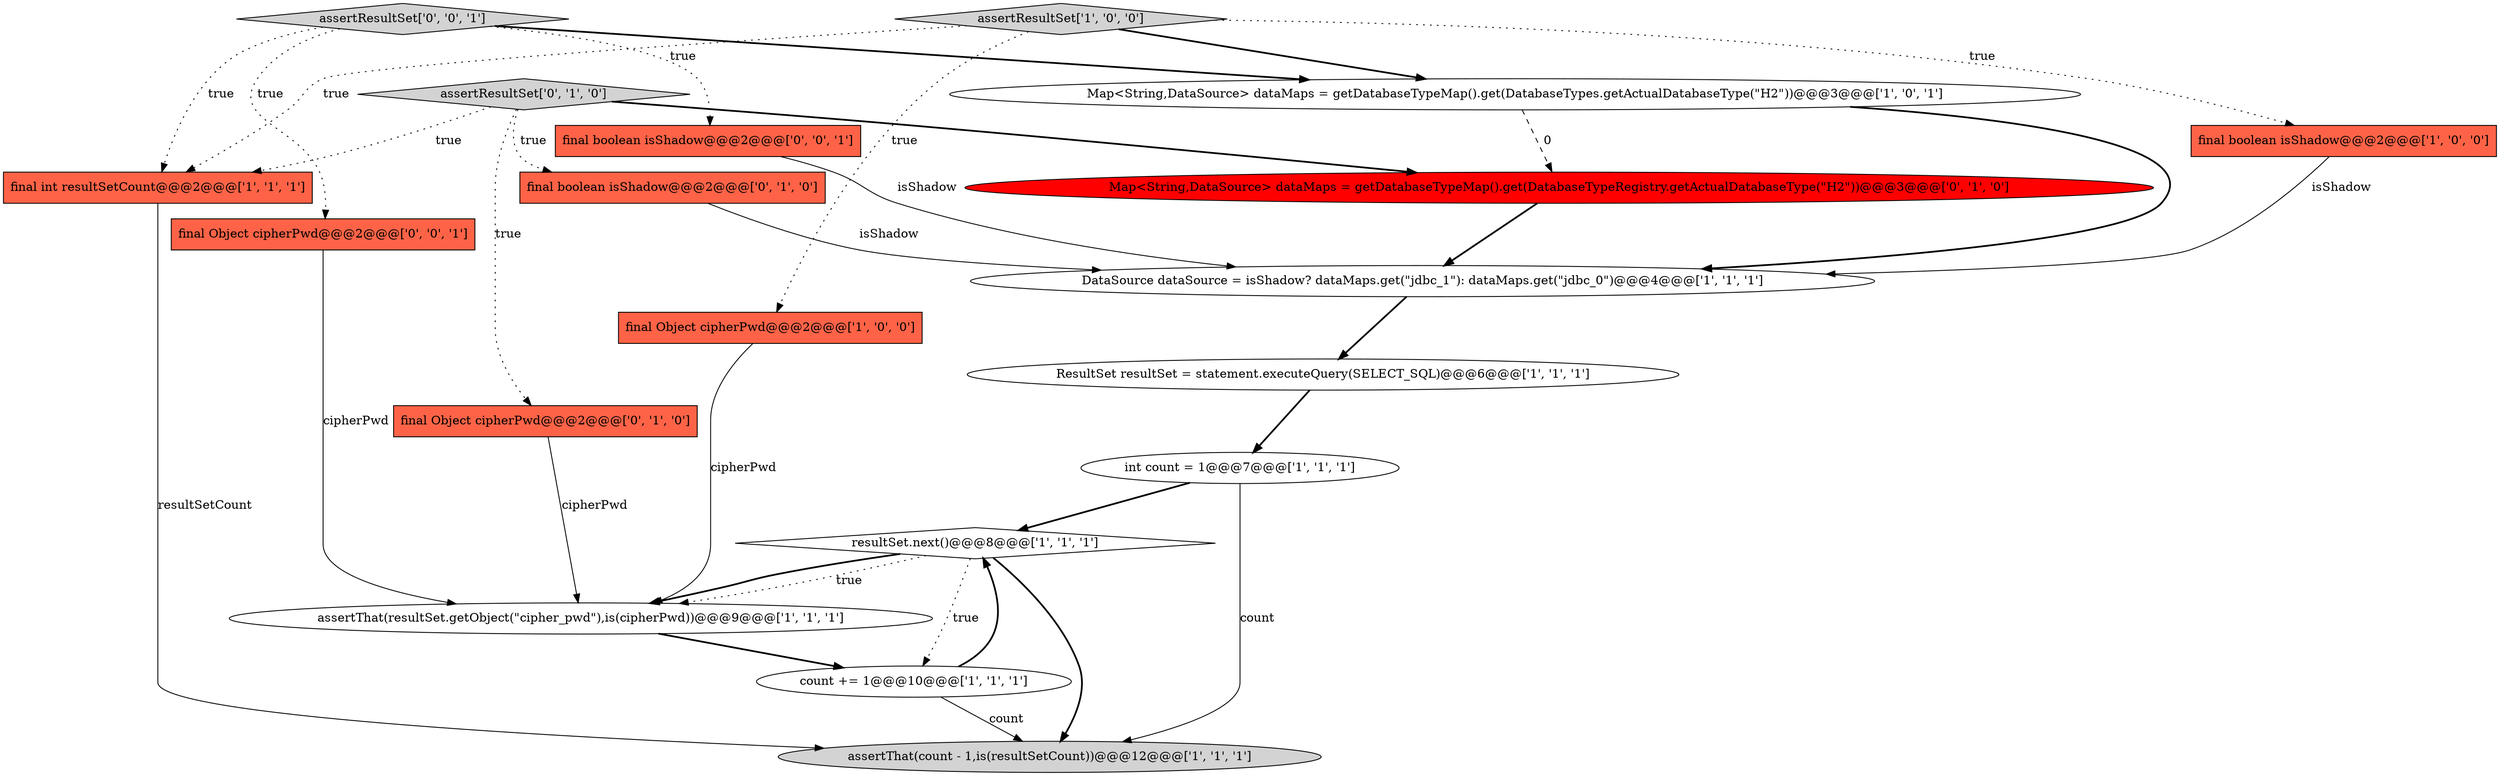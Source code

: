 digraph {
8 [style = filled, label = "assertResultSet['1', '0', '0']", fillcolor = lightgray, shape = diamond image = "AAA0AAABBB1BBB"];
10 [style = filled, label = "final int resultSetCount@@@2@@@['1', '1', '1']", fillcolor = tomato, shape = box image = "AAA0AAABBB1BBB"];
12 [style = filled, label = "final boolean isShadow@@@2@@@['0', '1', '0']", fillcolor = tomato, shape = box image = "AAA0AAABBB2BBB"];
9 [style = filled, label = "count += 1@@@10@@@['1', '1', '1']", fillcolor = white, shape = ellipse image = "AAA0AAABBB1BBB"];
0 [style = filled, label = "assertThat(count - 1,is(resultSetCount))@@@12@@@['1', '1', '1']", fillcolor = lightgray, shape = ellipse image = "AAA0AAABBB1BBB"];
3 [style = filled, label = "DataSource dataSource = isShadow? dataMaps.get(\"jdbc_1\"): dataMaps.get(\"jdbc_0\")@@@4@@@['1', '1', '1']", fillcolor = white, shape = ellipse image = "AAA0AAABBB1BBB"];
16 [style = filled, label = "assertResultSet['0', '0', '1']", fillcolor = lightgray, shape = diamond image = "AAA0AAABBB3BBB"];
1 [style = filled, label = "final boolean isShadow@@@2@@@['1', '0', '0']", fillcolor = tomato, shape = box image = "AAA0AAABBB1BBB"];
14 [style = filled, label = "final Object cipherPwd@@@2@@@['0', '1', '0']", fillcolor = tomato, shape = box image = "AAA0AAABBB2BBB"];
18 [style = filled, label = "final Object cipherPwd@@@2@@@['0', '0', '1']", fillcolor = tomato, shape = box image = "AAA0AAABBB3BBB"];
4 [style = filled, label = "final Object cipherPwd@@@2@@@['1', '0', '0']", fillcolor = tomato, shape = box image = "AAA0AAABBB1BBB"];
7 [style = filled, label = "assertThat(resultSet.getObject(\"cipher_pwd\"),is(cipherPwd))@@@9@@@['1', '1', '1']", fillcolor = white, shape = ellipse image = "AAA0AAABBB1BBB"];
6 [style = filled, label = "ResultSet resultSet = statement.executeQuery(SELECT_SQL)@@@6@@@['1', '1', '1']", fillcolor = white, shape = ellipse image = "AAA0AAABBB1BBB"];
2 [style = filled, label = "resultSet.next()@@@8@@@['1', '1', '1']", fillcolor = white, shape = diamond image = "AAA0AAABBB1BBB"];
15 [style = filled, label = "assertResultSet['0', '1', '0']", fillcolor = lightgray, shape = diamond image = "AAA0AAABBB2BBB"];
11 [style = filled, label = "int count = 1@@@7@@@['1', '1', '1']", fillcolor = white, shape = ellipse image = "AAA0AAABBB1BBB"];
17 [style = filled, label = "final boolean isShadow@@@2@@@['0', '0', '1']", fillcolor = tomato, shape = box image = "AAA0AAABBB3BBB"];
5 [style = filled, label = "Map<String,DataSource> dataMaps = getDatabaseTypeMap().get(DatabaseTypes.getActualDatabaseType(\"H2\"))@@@3@@@['1', '0', '1']", fillcolor = white, shape = ellipse image = "AAA0AAABBB1BBB"];
13 [style = filled, label = "Map<String,DataSource> dataMaps = getDatabaseTypeMap().get(DatabaseTypeRegistry.getActualDatabaseType(\"H2\"))@@@3@@@['0', '1', '0']", fillcolor = red, shape = ellipse image = "AAA1AAABBB2BBB"];
5->13 [style = dashed, label="0"];
5->3 [style = bold, label=""];
15->13 [style = bold, label=""];
17->3 [style = solid, label="isShadow"];
9->2 [style = bold, label=""];
16->18 [style = dotted, label="true"];
16->17 [style = dotted, label="true"];
3->6 [style = bold, label=""];
15->10 [style = dotted, label="true"];
8->10 [style = dotted, label="true"];
15->14 [style = dotted, label="true"];
16->10 [style = dotted, label="true"];
8->4 [style = dotted, label="true"];
11->2 [style = bold, label=""];
10->0 [style = solid, label="resultSetCount"];
14->7 [style = solid, label="cipherPwd"];
12->3 [style = solid, label="isShadow"];
7->9 [style = bold, label=""];
8->1 [style = dotted, label="true"];
11->0 [style = solid, label="count"];
2->0 [style = bold, label=""];
2->9 [style = dotted, label="true"];
8->5 [style = bold, label=""];
13->3 [style = bold, label=""];
2->7 [style = dotted, label="true"];
6->11 [style = bold, label=""];
9->0 [style = solid, label="count"];
16->5 [style = bold, label=""];
15->12 [style = dotted, label="true"];
2->7 [style = bold, label=""];
18->7 [style = solid, label="cipherPwd"];
4->7 [style = solid, label="cipherPwd"];
1->3 [style = solid, label="isShadow"];
}
